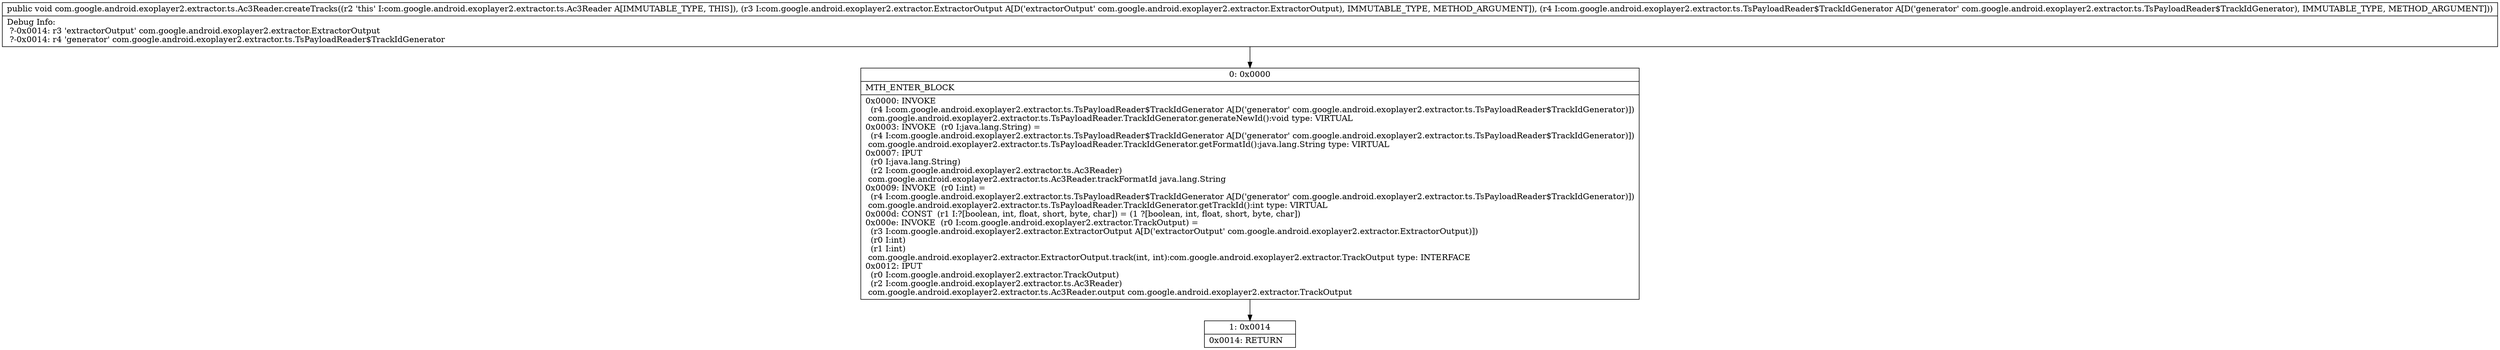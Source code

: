 digraph "CFG forcom.google.android.exoplayer2.extractor.ts.Ac3Reader.createTracks(Lcom\/google\/android\/exoplayer2\/extractor\/ExtractorOutput;Lcom\/google\/android\/exoplayer2\/extractor\/ts\/TsPayloadReader$TrackIdGenerator;)V" {
Node_0 [shape=record,label="{0\:\ 0x0000|MTH_ENTER_BLOCK\l|0x0000: INVOKE  \l  (r4 I:com.google.android.exoplayer2.extractor.ts.TsPayloadReader$TrackIdGenerator A[D('generator' com.google.android.exoplayer2.extractor.ts.TsPayloadReader$TrackIdGenerator)])\l com.google.android.exoplayer2.extractor.ts.TsPayloadReader.TrackIdGenerator.generateNewId():void type: VIRTUAL \l0x0003: INVOKE  (r0 I:java.lang.String) = \l  (r4 I:com.google.android.exoplayer2.extractor.ts.TsPayloadReader$TrackIdGenerator A[D('generator' com.google.android.exoplayer2.extractor.ts.TsPayloadReader$TrackIdGenerator)])\l com.google.android.exoplayer2.extractor.ts.TsPayloadReader.TrackIdGenerator.getFormatId():java.lang.String type: VIRTUAL \l0x0007: IPUT  \l  (r0 I:java.lang.String)\l  (r2 I:com.google.android.exoplayer2.extractor.ts.Ac3Reader)\l com.google.android.exoplayer2.extractor.ts.Ac3Reader.trackFormatId java.lang.String \l0x0009: INVOKE  (r0 I:int) = \l  (r4 I:com.google.android.exoplayer2.extractor.ts.TsPayloadReader$TrackIdGenerator A[D('generator' com.google.android.exoplayer2.extractor.ts.TsPayloadReader$TrackIdGenerator)])\l com.google.android.exoplayer2.extractor.ts.TsPayloadReader.TrackIdGenerator.getTrackId():int type: VIRTUAL \l0x000d: CONST  (r1 I:?[boolean, int, float, short, byte, char]) = (1 ?[boolean, int, float, short, byte, char]) \l0x000e: INVOKE  (r0 I:com.google.android.exoplayer2.extractor.TrackOutput) = \l  (r3 I:com.google.android.exoplayer2.extractor.ExtractorOutput A[D('extractorOutput' com.google.android.exoplayer2.extractor.ExtractorOutput)])\l  (r0 I:int)\l  (r1 I:int)\l com.google.android.exoplayer2.extractor.ExtractorOutput.track(int, int):com.google.android.exoplayer2.extractor.TrackOutput type: INTERFACE \l0x0012: IPUT  \l  (r0 I:com.google.android.exoplayer2.extractor.TrackOutput)\l  (r2 I:com.google.android.exoplayer2.extractor.ts.Ac3Reader)\l com.google.android.exoplayer2.extractor.ts.Ac3Reader.output com.google.android.exoplayer2.extractor.TrackOutput \l}"];
Node_1 [shape=record,label="{1\:\ 0x0014|0x0014: RETURN   \l}"];
MethodNode[shape=record,label="{public void com.google.android.exoplayer2.extractor.ts.Ac3Reader.createTracks((r2 'this' I:com.google.android.exoplayer2.extractor.ts.Ac3Reader A[IMMUTABLE_TYPE, THIS]), (r3 I:com.google.android.exoplayer2.extractor.ExtractorOutput A[D('extractorOutput' com.google.android.exoplayer2.extractor.ExtractorOutput), IMMUTABLE_TYPE, METHOD_ARGUMENT]), (r4 I:com.google.android.exoplayer2.extractor.ts.TsPayloadReader$TrackIdGenerator A[D('generator' com.google.android.exoplayer2.extractor.ts.TsPayloadReader$TrackIdGenerator), IMMUTABLE_TYPE, METHOD_ARGUMENT]))  | Debug Info:\l  ?\-0x0014: r3 'extractorOutput' com.google.android.exoplayer2.extractor.ExtractorOutput\l  ?\-0x0014: r4 'generator' com.google.android.exoplayer2.extractor.ts.TsPayloadReader$TrackIdGenerator\l}"];
MethodNode -> Node_0;
Node_0 -> Node_1;
}

